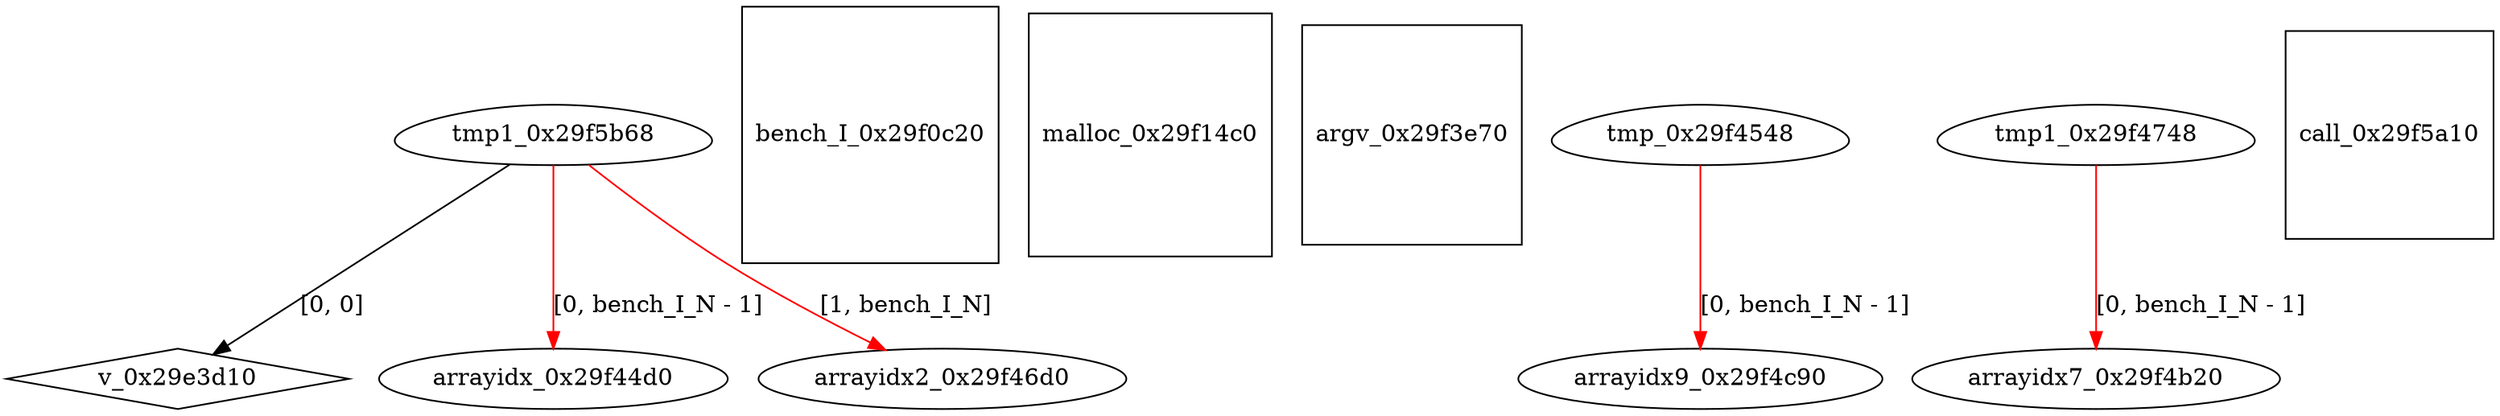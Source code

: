 digraph grafico {
"v_0x29e3d10" [shape=diamond];
"tmp1_0x29f5b68" -> "v_0x29e3d10" [label="[0, 0]"];
"bench_I_0x29f0c20" [shape=square];
"malloc_0x29f14c0" [shape=square];
"argv_0x29f3e70" [shape=square];
"arrayidx_0x29f44d0" [shape=ellipse];
"tmp1_0x29f5b68" -> "arrayidx_0x29f44d0" [label="[0, bench_I_N - 1]",color=red];
"tmp_0x29f4548" [shape=egg];
"arrayidx2_0x29f46d0" [shape=ellipse];
"tmp1_0x29f5b68" -> "arrayidx2_0x29f46d0" [label="[1, bench_I_N]",color=red];
"tmp1_0x29f4748" [shape=egg];
"arrayidx7_0x29f4b20" [shape=ellipse];
"tmp1_0x29f4748" -> "arrayidx7_0x29f4b20" [label="[0, bench_I_N - 1]",color=red];
"arrayidx9_0x29f4c90" [shape=ellipse];
"tmp_0x29f4548" -> "arrayidx9_0x29f4c90" [label="[0, bench_I_N - 1]",color=red];
"call_0x29f5a10" [shape=square];
"tmp1_0x29f5b68" [shape=egg];
}